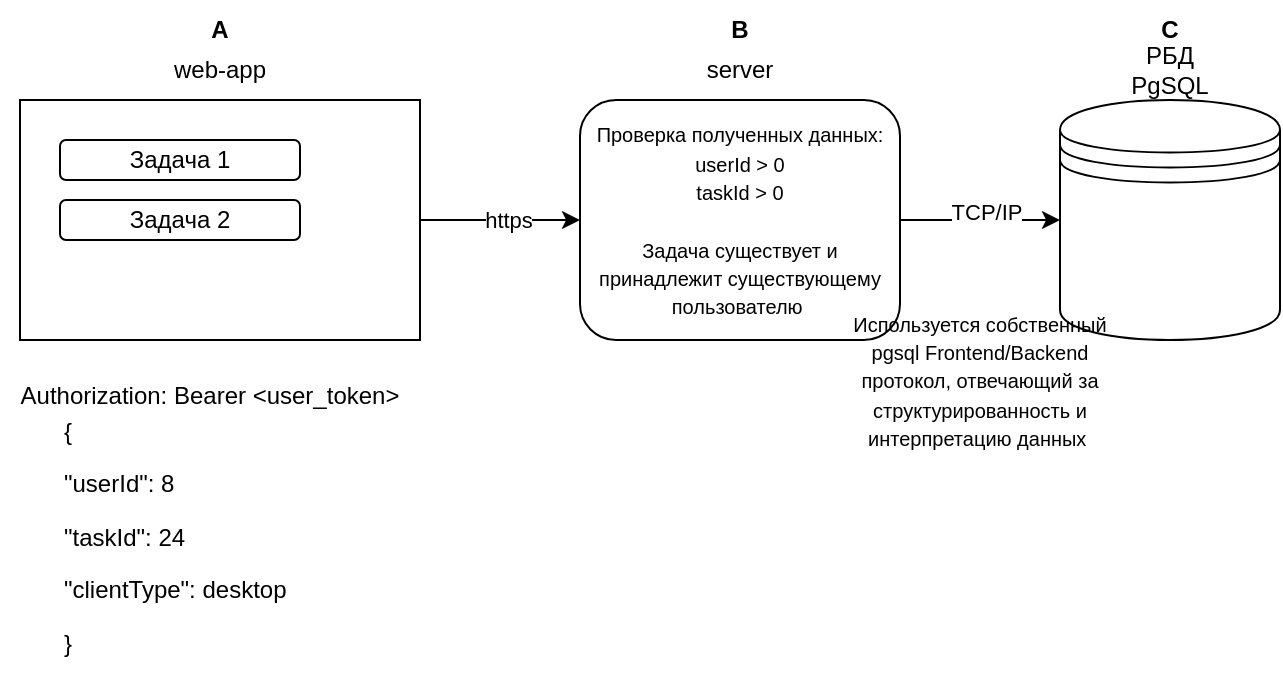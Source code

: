 <mxfile version="24.7.17">
  <diagram name="Страница — 1" id="U7JhZAmEZVtJP8MaD8Og">
    <mxGraphModel dx="810" dy="583" grid="1" gridSize="10" guides="1" tooltips="1" connect="1" arrows="1" fold="1" page="1" pageScale="1" pageWidth="1100" pageHeight="850" background="#ffffff" math="0" shadow="0">
      <root>
        <mxCell id="0" />
        <mxCell id="1" parent="0" />
        <mxCell id="etJbkVltKig01Gcyeeor-7" style="edgeStyle=orthogonalEdgeStyle;rounded=0;orthogonalLoop=1;jettySize=auto;html=1;" parent="1" source="etJbkVltKig01Gcyeeor-1" target="etJbkVltKig01Gcyeeor-4" edge="1">
          <mxGeometry relative="1" as="geometry" />
        </mxCell>
        <mxCell id="etJbkVltKig01Gcyeeor-8" value="https" style="edgeLabel;html=1;align=center;verticalAlign=middle;resizable=0;points=[];" parent="etJbkVltKig01Gcyeeor-7" vertex="1" connectable="0">
          <mxGeometry x="0.09" relative="1" as="geometry">
            <mxPoint as="offset" />
          </mxGeometry>
        </mxCell>
        <mxCell id="etJbkVltKig01Gcyeeor-1" value="" style="rounded=0;whiteSpace=wrap;html=1;" parent="1" vertex="1">
          <mxGeometry x="40" y="80" width="200" height="120" as="geometry" />
        </mxCell>
        <mxCell id="etJbkVltKig01Gcyeeor-2" value="&lt;b&gt;А&lt;/b&gt;" style="text;html=1;align=center;verticalAlign=middle;whiteSpace=wrap;rounded=0;" parent="1" vertex="1">
          <mxGeometry x="110" y="30" width="60" height="30" as="geometry" />
        </mxCell>
        <mxCell id="etJbkVltKig01Gcyeeor-3" value="web-app" style="text;html=1;align=center;verticalAlign=middle;whiteSpace=wrap;rounded=0;" parent="1" vertex="1">
          <mxGeometry x="110" y="50" width="60" height="30" as="geometry" />
        </mxCell>
        <mxCell id="etJbkVltKig01Gcyeeor-10" style="edgeStyle=orthogonalEdgeStyle;rounded=0;orthogonalLoop=1;jettySize=auto;html=1;" parent="1" source="etJbkVltKig01Gcyeeor-4" target="etJbkVltKig01Gcyeeor-9" edge="1">
          <mxGeometry relative="1" as="geometry" />
        </mxCell>
        <mxCell id="etJbkVltKig01Gcyeeor-11" value="TCP/IP" style="edgeLabel;html=1;align=center;verticalAlign=middle;resizable=0;points=[];" parent="etJbkVltKig01Gcyeeor-10" vertex="1" connectable="0">
          <mxGeometry x="0.059" y="4" relative="1" as="geometry">
            <mxPoint as="offset" />
          </mxGeometry>
        </mxCell>
        <mxCell id="etJbkVltKig01Gcyeeor-4" value="&lt;font style=&quot;font-size: 10px;&quot;&gt;Проверка полученных данных:&lt;br&gt;userId &amp;gt; 0&lt;br&gt;taskId &amp;gt; 0&lt;br&gt;&lt;br&gt;Задача существует и принадлежит существующему пользователю&amp;nbsp;&lt;/font&gt;" style="rounded=1;whiteSpace=wrap;html=1;" parent="1" vertex="1">
          <mxGeometry x="320" y="80" width="160" height="120" as="geometry" />
        </mxCell>
        <mxCell id="etJbkVltKig01Gcyeeor-5" value="&lt;b&gt;B&lt;/b&gt;" style="text;html=1;align=center;verticalAlign=middle;whiteSpace=wrap;rounded=0;" parent="1" vertex="1">
          <mxGeometry x="370" y="30" width="60" height="30" as="geometry" />
        </mxCell>
        <mxCell id="etJbkVltKig01Gcyeeor-6" value="server" style="text;html=1;align=center;verticalAlign=middle;whiteSpace=wrap;rounded=0;" parent="1" vertex="1">
          <mxGeometry x="370" y="50" width="60" height="30" as="geometry" />
        </mxCell>
        <mxCell id="etJbkVltKig01Gcyeeor-9" value="" style="shape=datastore;whiteSpace=wrap;html=1;" parent="1" vertex="1">
          <mxGeometry x="560" y="80" width="110" height="120" as="geometry" />
        </mxCell>
        <mxCell id="etJbkVltKig01Gcyeeor-12" value="&lt;b&gt;C&lt;/b&gt;" style="text;html=1;align=center;verticalAlign=middle;whiteSpace=wrap;rounded=0;" parent="1" vertex="1">
          <mxGeometry x="585" y="30" width="60" height="30" as="geometry" />
        </mxCell>
        <mxCell id="etJbkVltKig01Gcyeeor-13" value="РБД PgSQL" style="text;html=1;align=center;verticalAlign=middle;whiteSpace=wrap;rounded=0;" parent="1" vertex="1">
          <mxGeometry x="585" y="50" width="60" height="30" as="geometry" />
        </mxCell>
        <mxCell id="etJbkVltKig01Gcyeeor-14" value="Задача 2" style="rounded=1;whiteSpace=wrap;html=1;" parent="1" vertex="1">
          <mxGeometry x="60" y="130" width="120" height="20" as="geometry" />
        </mxCell>
        <mxCell id="etJbkVltKig01Gcyeeor-15" value="Задача 1" style="rounded=1;whiteSpace=wrap;html=1;" parent="1" vertex="1">
          <mxGeometry x="60" y="100" width="120" height="20" as="geometry" />
        </mxCell>
        <mxCell id="etJbkVltKig01Gcyeeor-16" value="&lt;div&gt;Authorization: Bearer &amp;lt;user_token&amp;gt;&lt;/div&gt;&lt;div&gt;&lt;br&gt;&lt;/div&gt;" style="text;html=1;align=center;verticalAlign=middle;whiteSpace=wrap;rounded=0;" parent="1" vertex="1">
          <mxGeometry x="30" y="220" width="210" height="30" as="geometry" />
        </mxCell>
        <mxCell id="etJbkVltKig01Gcyeeor-17" value="&lt;meta charset=&quot;utf-8&quot;&gt;&lt;p data-pm-slice=&quot;0 0 []&quot;&gt;{&lt;/p&gt;&lt;p&gt;&quot;userId&quot;: 8&lt;/p&gt;&lt;p&gt;&quot;taskId&quot;: 24&lt;/p&gt;&lt;p&gt;&quot;clientType&quot;: desktop &lt;/p&gt;&lt;p&gt;}&lt;/p&gt;" style="text;html=1;whiteSpace=wrap;overflow=hidden;rounded=0;" parent="1" vertex="1">
          <mxGeometry x="60" y="220" width="180" height="150" as="geometry" />
        </mxCell>
        <mxCell id="etJbkVltKig01Gcyeeor-18" value="&lt;div style=&quot;&quot;&gt;&lt;span style=&quot;font-size: 10px; background-color: initial;&quot;&gt;Используется собственный pgsql Frontend/Backend протокол, отвечающий за структурированность и интерпретацию данных&amp;nbsp;&lt;/span&gt;&lt;/div&gt;" style="text;html=1;align=center;verticalAlign=middle;whiteSpace=wrap;rounded=0;" parent="1" vertex="1">
          <mxGeometry x="455" y="180" width="130" height="80" as="geometry" />
        </mxCell>
      </root>
    </mxGraphModel>
  </diagram>
</mxfile>
